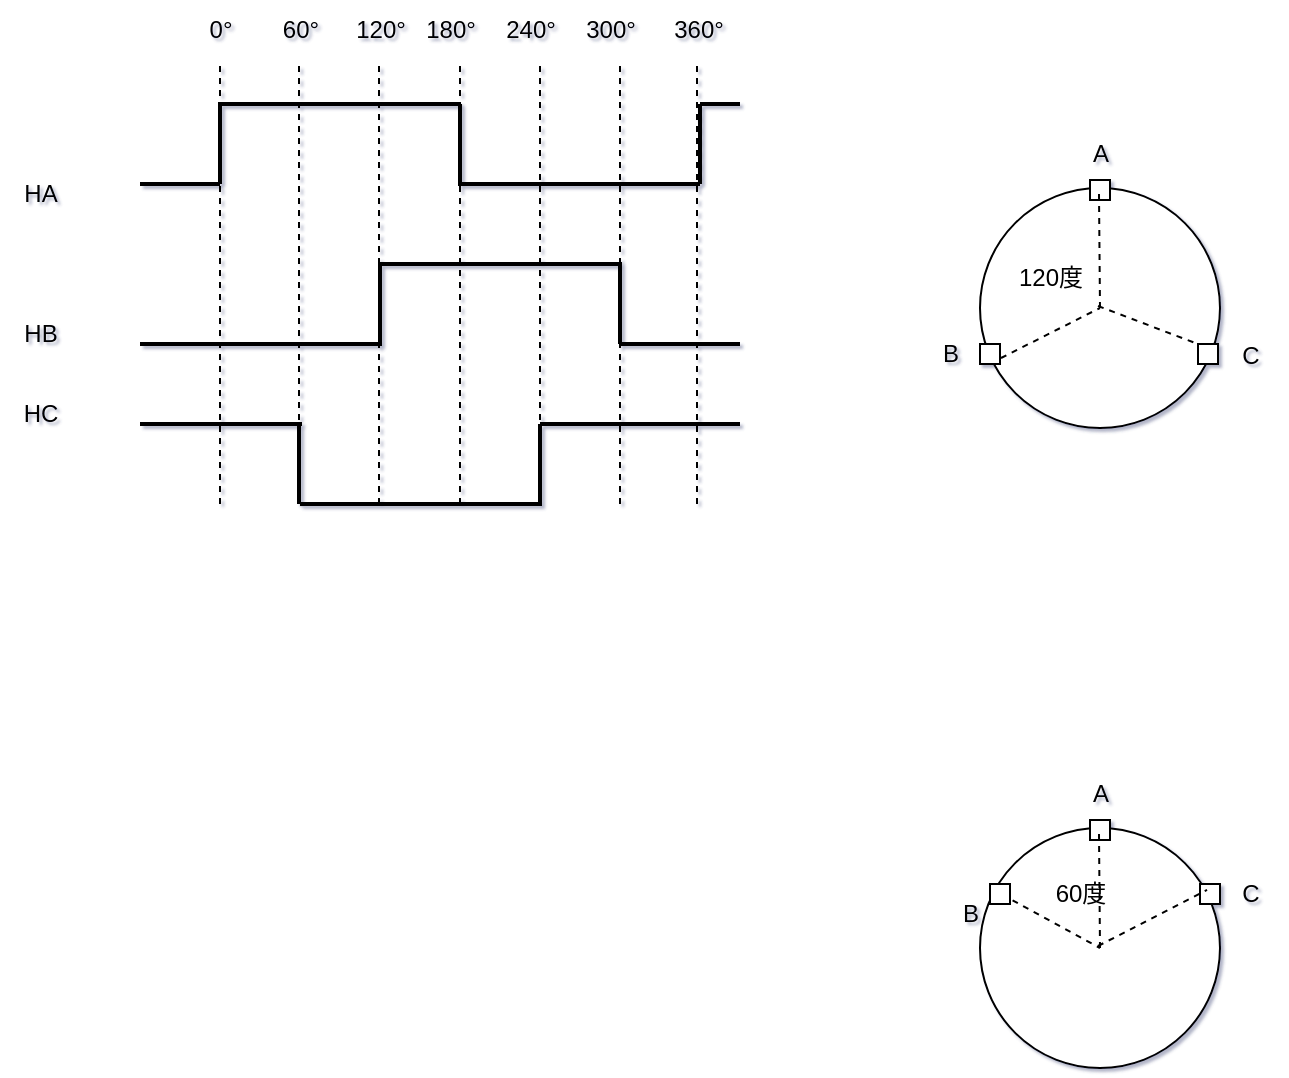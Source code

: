 <mxfile version="24.9.0">
  <diagram name="霍尔传感器使用" id="jZ_4YWDL3ssqv_X1GesC">
    <mxGraphModel dx="954" dy="558" grid="1" gridSize="10" guides="1" tooltips="1" connect="1" arrows="1" fold="1" page="1" pageScale="1" pageWidth="827" pageHeight="1169" math="0" shadow="1">
      <root>
        <mxCell id="0" />
        <mxCell id="1" parent="0" />
        <mxCell id="nKnXS1dDrPCADGeF1BPs-1" value="" style="ellipse;whiteSpace=wrap;html=1;aspect=fixed;" vertex="1" parent="1">
          <mxGeometry x="580" y="402" width="120" height="120" as="geometry" />
        </mxCell>
        <mxCell id="nKnXS1dDrPCADGeF1BPs-2" value="A" style="text;html=1;align=center;verticalAlign=middle;resizable=0;points=[];autosize=1;strokeColor=none;fillColor=none;" vertex="1" parent="1">
          <mxGeometry x="625" y="370" width="30" height="30" as="geometry" />
        </mxCell>
        <mxCell id="nKnXS1dDrPCADGeF1BPs-3" value="B" style="text;html=1;align=center;verticalAlign=middle;resizable=0;points=[];autosize=1;strokeColor=none;fillColor=none;" vertex="1" parent="1">
          <mxGeometry x="550" y="470" width="30" height="30" as="geometry" />
        </mxCell>
        <mxCell id="nKnXS1dDrPCADGeF1BPs-4" value="C" style="text;html=1;align=center;verticalAlign=middle;resizable=0;points=[];autosize=1;strokeColor=none;fillColor=none;" vertex="1" parent="1">
          <mxGeometry x="700" y="471" width="30" height="30" as="geometry" />
        </mxCell>
        <mxCell id="nKnXS1dDrPCADGeF1BPs-5" value="" style="rounded=0;whiteSpace=wrap;html=1;" vertex="1" parent="1">
          <mxGeometry x="635" y="398" width="10" height="10" as="geometry" />
        </mxCell>
        <mxCell id="nKnXS1dDrPCADGeF1BPs-7" value="" style="rounded=0;whiteSpace=wrap;html=1;" vertex="1" parent="1">
          <mxGeometry x="580" y="480" width="10" height="10" as="geometry" />
        </mxCell>
        <mxCell id="nKnXS1dDrPCADGeF1BPs-8" value="" style="rounded=0;whiteSpace=wrap;html=1;" vertex="1" parent="1">
          <mxGeometry x="689" y="480" width="10" height="10" as="geometry" />
        </mxCell>
        <mxCell id="nKnXS1dDrPCADGeF1BPs-15" value="" style="endArrow=none;dashed=1;html=1;rounded=0;" edge="1" parent="1">
          <mxGeometry width="50" height="50" relative="1" as="geometry">
            <mxPoint x="640" y="462" as="sourcePoint" />
            <mxPoint x="639.5" y="405" as="targetPoint" />
          </mxGeometry>
        </mxCell>
        <mxCell id="nKnXS1dDrPCADGeF1BPs-16" value="" style="endArrow=none;dashed=1;html=1;rounded=0;entryX=0.5;entryY=0.5;entryDx=0;entryDy=0;entryPerimeter=0;" edge="1" parent="1" target="nKnXS1dDrPCADGeF1BPs-1">
          <mxGeometry width="50" height="50" relative="1" as="geometry">
            <mxPoint x="590.5" y="487" as="sourcePoint" />
            <mxPoint x="625" y="470" as="targetPoint" />
          </mxGeometry>
        </mxCell>
        <mxCell id="nKnXS1dDrPCADGeF1BPs-17" value="" style="endArrow=none;dashed=1;html=1;rounded=0;entryX=0;entryY=0;entryDx=0;entryDy=0;" edge="1" parent="1" target="nKnXS1dDrPCADGeF1BPs-8">
          <mxGeometry width="50" height="50" relative="1" as="geometry">
            <mxPoint x="639" y="461" as="sourcePoint" />
            <mxPoint x="699" y="501" as="targetPoint" />
          </mxGeometry>
        </mxCell>
        <mxCell id="nKnXS1dDrPCADGeF1BPs-18" value="120度" style="text;html=1;align=center;verticalAlign=middle;resizable=0;points=[];autosize=1;strokeColor=none;fillColor=none;" vertex="1" parent="1">
          <mxGeometry x="585" y="432" width="60" height="30" as="geometry" />
        </mxCell>
        <mxCell id="nKnXS1dDrPCADGeF1BPs-19" value="" style="endArrow=none;html=1;rounded=0;strokeWidth=2;" edge="1" parent="1">
          <mxGeometry width="50" height="50" relative="1" as="geometry">
            <mxPoint x="160" y="400" as="sourcePoint" />
            <mxPoint x="200" y="400" as="targetPoint" />
          </mxGeometry>
        </mxCell>
        <mxCell id="nKnXS1dDrPCADGeF1BPs-20" value="" style="endArrow=none;html=1;rounded=0;strokeWidth=2;" edge="1" parent="1">
          <mxGeometry width="50" height="50" relative="1" as="geometry">
            <mxPoint x="200" y="400" as="sourcePoint" />
            <mxPoint x="200" y="360" as="targetPoint" />
          </mxGeometry>
        </mxCell>
        <mxCell id="nKnXS1dDrPCADGeF1BPs-21" value="" style="endArrow=none;html=1;rounded=0;strokeWidth=2;" edge="1" parent="1">
          <mxGeometry width="50" height="50" relative="1" as="geometry">
            <mxPoint x="199" y="360" as="sourcePoint" />
            <mxPoint x="320" y="360" as="targetPoint" />
          </mxGeometry>
        </mxCell>
        <mxCell id="nKnXS1dDrPCADGeF1BPs-22" value="" style="endArrow=none;html=1;rounded=0;strokeWidth=2;" edge="1" parent="1">
          <mxGeometry width="50" height="50" relative="1" as="geometry">
            <mxPoint x="320" y="400" as="sourcePoint" />
            <mxPoint x="320" y="360" as="targetPoint" />
          </mxGeometry>
        </mxCell>
        <mxCell id="nKnXS1dDrPCADGeF1BPs-23" value="" style="endArrow=none;html=1;rounded=0;strokeWidth=2;" edge="1" parent="1">
          <mxGeometry width="50" height="50" relative="1" as="geometry">
            <mxPoint x="319" y="400" as="sourcePoint" />
            <mxPoint x="440" y="400" as="targetPoint" />
          </mxGeometry>
        </mxCell>
        <mxCell id="nKnXS1dDrPCADGeF1BPs-24" value="0°" style="text;html=1;align=center;verticalAlign=middle;resizable=0;points=[];autosize=1;strokeColor=none;fillColor=none;" vertex="1" parent="1">
          <mxGeometry x="185" y="308" width="30" height="30" as="geometry" />
        </mxCell>
        <mxCell id="nKnXS1dDrPCADGeF1BPs-25" value="60°" style="text;html=1;align=center;verticalAlign=middle;resizable=0;points=[];autosize=1;strokeColor=none;fillColor=none;" vertex="1" parent="1">
          <mxGeometry x="220" y="308" width="40" height="30" as="geometry" />
        </mxCell>
        <mxCell id="nKnXS1dDrPCADGeF1BPs-26" value="120°" style="text;html=1;align=center;verticalAlign=middle;resizable=0;points=[];autosize=1;strokeColor=none;fillColor=none;" vertex="1" parent="1">
          <mxGeometry x="255" y="308" width="50" height="30" as="geometry" />
        </mxCell>
        <mxCell id="nKnXS1dDrPCADGeF1BPs-27" value="180°" style="text;html=1;align=center;verticalAlign=middle;resizable=0;points=[];autosize=1;strokeColor=none;fillColor=none;" vertex="1" parent="1">
          <mxGeometry x="290" y="308" width="50" height="30" as="geometry" />
        </mxCell>
        <mxCell id="nKnXS1dDrPCADGeF1BPs-28" value="240°" style="text;html=1;align=center;verticalAlign=middle;resizable=0;points=[];autosize=1;strokeColor=none;fillColor=none;" vertex="1" parent="1">
          <mxGeometry x="330" y="308" width="50" height="30" as="geometry" />
        </mxCell>
        <mxCell id="nKnXS1dDrPCADGeF1BPs-29" value="300°" style="text;html=1;align=center;verticalAlign=middle;resizable=0;points=[];autosize=1;strokeColor=none;fillColor=none;" vertex="1" parent="1">
          <mxGeometry x="370" y="308" width="50" height="30" as="geometry" />
        </mxCell>
        <mxCell id="nKnXS1dDrPCADGeF1BPs-30" value="360°" style="text;html=1;align=center;verticalAlign=middle;resizable=0;points=[];autosize=1;strokeColor=none;fillColor=none;" vertex="1" parent="1">
          <mxGeometry x="414" y="308" width="50" height="30" as="geometry" />
        </mxCell>
        <mxCell id="nKnXS1dDrPCADGeF1BPs-31" value="" style="endArrow=none;html=1;rounded=0;strokeWidth=2;" edge="1" parent="1">
          <mxGeometry width="50" height="50" relative="1" as="geometry">
            <mxPoint x="280" y="440" as="sourcePoint" />
            <mxPoint x="401" y="440" as="targetPoint" />
          </mxGeometry>
        </mxCell>
        <mxCell id="nKnXS1dDrPCADGeF1BPs-32" value="" style="endArrow=none;html=1;rounded=0;strokeWidth=2;" edge="1" parent="1">
          <mxGeometry width="50" height="50" relative="1" as="geometry">
            <mxPoint x="280" y="480" as="sourcePoint" />
            <mxPoint x="280" y="440" as="targetPoint" />
          </mxGeometry>
        </mxCell>
        <mxCell id="nKnXS1dDrPCADGeF1BPs-33" value="" style="endArrow=none;html=1;rounded=0;strokeWidth=2;" edge="1" parent="1">
          <mxGeometry width="50" height="50" relative="1" as="geometry">
            <mxPoint x="160" y="480" as="sourcePoint" />
            <mxPoint x="281" y="480" as="targetPoint" />
          </mxGeometry>
        </mxCell>
        <mxCell id="nKnXS1dDrPCADGeF1BPs-34" value="" style="endArrow=none;html=1;rounded=0;strokeWidth=2;" edge="1" parent="1">
          <mxGeometry width="50" height="50" relative="1" as="geometry">
            <mxPoint x="400" y="480" as="sourcePoint" />
            <mxPoint x="400" y="440" as="targetPoint" />
          </mxGeometry>
        </mxCell>
        <mxCell id="nKnXS1dDrPCADGeF1BPs-35" value="" style="endArrow=none;html=1;rounded=0;strokeWidth=2;" edge="1" parent="1">
          <mxGeometry width="50" height="50" relative="1" as="geometry">
            <mxPoint x="400" y="480" as="sourcePoint" />
            <mxPoint x="460" y="480" as="targetPoint" />
          </mxGeometry>
        </mxCell>
        <mxCell id="nKnXS1dDrPCADGeF1BPs-36" value="" style="endArrow=none;html=1;rounded=0;strokeWidth=2;" edge="1" parent="1">
          <mxGeometry width="50" height="50" relative="1" as="geometry">
            <mxPoint x="360" y="520" as="sourcePoint" />
            <mxPoint x="460" y="520" as="targetPoint" />
          </mxGeometry>
        </mxCell>
        <mxCell id="nKnXS1dDrPCADGeF1BPs-37" value="" style="endArrow=none;html=1;rounded=0;strokeWidth=2;" edge="1" parent="1">
          <mxGeometry width="50" height="50" relative="1" as="geometry">
            <mxPoint x="440" y="400" as="sourcePoint" />
            <mxPoint x="440" y="360" as="targetPoint" />
          </mxGeometry>
        </mxCell>
        <mxCell id="nKnXS1dDrPCADGeF1BPs-38" value="" style="endArrow=none;html=1;rounded=0;strokeWidth=2;" edge="1" parent="1">
          <mxGeometry width="50" height="50" relative="1" as="geometry">
            <mxPoint x="440" y="360" as="sourcePoint" />
            <mxPoint x="460" y="360" as="targetPoint" />
          </mxGeometry>
        </mxCell>
        <mxCell id="nKnXS1dDrPCADGeF1BPs-39" value="" style="endArrow=none;html=1;rounded=0;strokeWidth=2;" edge="1" parent="1">
          <mxGeometry width="50" height="50" relative="1" as="geometry">
            <mxPoint x="240" y="560" as="sourcePoint" />
            <mxPoint x="361" y="560" as="targetPoint" />
          </mxGeometry>
        </mxCell>
        <mxCell id="nKnXS1dDrPCADGeF1BPs-40" value="" style="endArrow=none;html=1;rounded=0;strokeWidth=2;" edge="1" parent="1">
          <mxGeometry width="50" height="50" relative="1" as="geometry">
            <mxPoint x="360" y="560" as="sourcePoint" />
            <mxPoint x="360" y="520" as="targetPoint" />
          </mxGeometry>
        </mxCell>
        <mxCell id="nKnXS1dDrPCADGeF1BPs-41" value="" style="endArrow=none;html=1;rounded=0;strokeWidth=2;" edge="1" parent="1">
          <mxGeometry width="50" height="50" relative="1" as="geometry">
            <mxPoint x="160" y="520" as="sourcePoint" />
            <mxPoint x="241" y="520" as="targetPoint" />
          </mxGeometry>
        </mxCell>
        <mxCell id="nKnXS1dDrPCADGeF1BPs-42" value="" style="endArrow=none;html=1;rounded=0;strokeWidth=2;" edge="1" parent="1">
          <mxGeometry width="50" height="50" relative="1" as="geometry">
            <mxPoint x="239.5" y="560" as="sourcePoint" />
            <mxPoint x="239.5" y="520" as="targetPoint" />
          </mxGeometry>
        </mxCell>
        <mxCell id="nKnXS1dDrPCADGeF1BPs-43" value="HA" style="text;html=1;align=center;verticalAlign=middle;resizable=0;points=[];autosize=1;strokeColor=none;fillColor=none;" vertex="1" parent="1">
          <mxGeometry x="90" y="390" width="40" height="30" as="geometry" />
        </mxCell>
        <mxCell id="nKnXS1dDrPCADGeF1BPs-44" value="HB" style="text;html=1;align=center;verticalAlign=middle;resizable=0;points=[];autosize=1;strokeColor=none;fillColor=none;" vertex="1" parent="1">
          <mxGeometry x="90" y="460" width="40" height="30" as="geometry" />
        </mxCell>
        <mxCell id="nKnXS1dDrPCADGeF1BPs-45" value="HC" style="text;html=1;align=center;verticalAlign=middle;resizable=0;points=[];autosize=1;strokeColor=none;fillColor=none;" vertex="1" parent="1">
          <mxGeometry x="90" y="500" width="40" height="30" as="geometry" />
        </mxCell>
        <mxCell id="nKnXS1dDrPCADGeF1BPs-46" value="" style="endArrow=none;dashed=1;html=1;rounded=0;" edge="1" parent="1" target="nKnXS1dDrPCADGeF1BPs-24">
          <mxGeometry width="50" height="50" relative="1" as="geometry">
            <mxPoint x="200" y="560" as="sourcePoint" />
            <mxPoint x="199.5" y="350" as="targetPoint" />
          </mxGeometry>
        </mxCell>
        <mxCell id="nKnXS1dDrPCADGeF1BPs-47" value="" style="endArrow=none;dashed=1;html=1;rounded=0;" edge="1" parent="1">
          <mxGeometry width="50" height="50" relative="1" as="geometry">
            <mxPoint x="239.5" y="560" as="sourcePoint" />
            <mxPoint x="239.5" y="338" as="targetPoint" />
          </mxGeometry>
        </mxCell>
        <mxCell id="nKnXS1dDrPCADGeF1BPs-48" value="" style="endArrow=none;dashed=1;html=1;rounded=0;" edge="1" parent="1">
          <mxGeometry width="50" height="50" relative="1" as="geometry">
            <mxPoint x="279.5" y="560" as="sourcePoint" />
            <mxPoint x="279.5" y="338" as="targetPoint" />
          </mxGeometry>
        </mxCell>
        <mxCell id="nKnXS1dDrPCADGeF1BPs-49" value="" style="endArrow=none;dashed=1;html=1;rounded=0;" edge="1" parent="1">
          <mxGeometry width="50" height="50" relative="1" as="geometry">
            <mxPoint x="320" y="560" as="sourcePoint" />
            <mxPoint x="320" y="338" as="targetPoint" />
          </mxGeometry>
        </mxCell>
        <mxCell id="nKnXS1dDrPCADGeF1BPs-50" value="" style="endArrow=none;dashed=1;html=1;rounded=0;" edge="1" parent="1">
          <mxGeometry width="50" height="50" relative="1" as="geometry">
            <mxPoint x="360" y="560" as="sourcePoint" />
            <mxPoint x="360" y="338" as="targetPoint" />
          </mxGeometry>
        </mxCell>
        <mxCell id="nKnXS1dDrPCADGeF1BPs-51" value="" style="endArrow=none;dashed=1;html=1;rounded=0;" edge="1" parent="1">
          <mxGeometry width="50" height="50" relative="1" as="geometry">
            <mxPoint x="400" y="560" as="sourcePoint" />
            <mxPoint x="400" y="338" as="targetPoint" />
          </mxGeometry>
        </mxCell>
        <mxCell id="nKnXS1dDrPCADGeF1BPs-52" value="" style="endArrow=none;dashed=1;html=1;rounded=0;" edge="1" parent="1">
          <mxGeometry width="50" height="50" relative="1" as="geometry">
            <mxPoint x="438.5" y="560" as="sourcePoint" />
            <mxPoint x="438.5" y="338" as="targetPoint" />
          </mxGeometry>
        </mxCell>
        <mxCell id="nKnXS1dDrPCADGeF1BPs-53" value="" style="ellipse;whiteSpace=wrap;html=1;aspect=fixed;" vertex="1" parent="1">
          <mxGeometry x="580" y="722" width="120" height="120" as="geometry" />
        </mxCell>
        <mxCell id="nKnXS1dDrPCADGeF1BPs-54" value="A" style="text;html=1;align=center;verticalAlign=middle;resizable=0;points=[];autosize=1;strokeColor=none;fillColor=none;" vertex="1" parent="1">
          <mxGeometry x="625" y="690" width="30" height="30" as="geometry" />
        </mxCell>
        <mxCell id="nKnXS1dDrPCADGeF1BPs-55" value="B" style="text;html=1;align=center;verticalAlign=middle;resizable=0;points=[];autosize=1;strokeColor=none;fillColor=none;" vertex="1" parent="1">
          <mxGeometry x="560" y="750" width="30" height="30" as="geometry" />
        </mxCell>
        <mxCell id="nKnXS1dDrPCADGeF1BPs-56" value="C" style="text;html=1;align=center;verticalAlign=middle;resizable=0;points=[];autosize=1;strokeColor=none;fillColor=none;" vertex="1" parent="1">
          <mxGeometry x="700" y="740" width="30" height="30" as="geometry" />
        </mxCell>
        <mxCell id="nKnXS1dDrPCADGeF1BPs-57" value="" style="rounded=0;whiteSpace=wrap;html=1;" vertex="1" parent="1">
          <mxGeometry x="635" y="718" width="10" height="10" as="geometry" />
        </mxCell>
        <mxCell id="nKnXS1dDrPCADGeF1BPs-59" value="" style="rounded=0;whiteSpace=wrap;html=1;" vertex="1" parent="1">
          <mxGeometry x="690" y="750" width="10" height="10" as="geometry" />
        </mxCell>
        <mxCell id="nKnXS1dDrPCADGeF1BPs-60" value="" style="endArrow=none;dashed=1;html=1;rounded=0;" edge="1" parent="1">
          <mxGeometry width="50" height="50" relative="1" as="geometry">
            <mxPoint x="640" y="782" as="sourcePoint" />
            <mxPoint x="639.5" y="725" as="targetPoint" />
          </mxGeometry>
        </mxCell>
        <mxCell id="nKnXS1dDrPCADGeF1BPs-61" value="" style="endArrow=none;dashed=1;html=1;rounded=0;entryX=0.5;entryY=0.5;entryDx=0;entryDy=0;entryPerimeter=0;exitX=0.075;exitY=0.242;exitDx=0;exitDy=0;exitPerimeter=0;" edge="1" parent="1" target="nKnXS1dDrPCADGeF1BPs-53" source="nKnXS1dDrPCADGeF1BPs-58">
          <mxGeometry width="50" height="50" relative="1" as="geometry">
            <mxPoint x="590.5" y="807" as="sourcePoint" />
            <mxPoint x="625" y="790" as="targetPoint" />
          </mxGeometry>
        </mxCell>
        <mxCell id="nKnXS1dDrPCADGeF1BPs-62" value="" style="endArrow=none;dashed=1;html=1;rounded=0;entryX=0.946;entryY=0.258;entryDx=0;entryDy=0;entryPerimeter=0;" edge="1" parent="1" target="nKnXS1dDrPCADGeF1BPs-53">
          <mxGeometry width="50" height="50" relative="1" as="geometry">
            <mxPoint x="639" y="781" as="sourcePoint" />
            <mxPoint x="699" y="821" as="targetPoint" />
          </mxGeometry>
        </mxCell>
        <mxCell id="nKnXS1dDrPCADGeF1BPs-63" value="60度" style="text;html=1;align=center;verticalAlign=middle;resizable=0;points=[];autosize=1;strokeColor=none;fillColor=none;" vertex="1" parent="1">
          <mxGeometry x="605" y="740" width="50" height="30" as="geometry" />
        </mxCell>
        <mxCell id="nKnXS1dDrPCADGeF1BPs-64" value="" style="endArrow=none;dashed=1;html=1;rounded=0;entryX=0.5;entryY=0.5;entryDx=0;entryDy=0;entryPerimeter=0;exitX=0.075;exitY=0.242;exitDx=0;exitDy=0;exitPerimeter=0;" edge="1" parent="1" source="nKnXS1dDrPCADGeF1BPs-53" target="nKnXS1dDrPCADGeF1BPs-58">
          <mxGeometry width="50" height="50" relative="1" as="geometry">
            <mxPoint x="589" y="751" as="sourcePoint" />
            <mxPoint x="640" y="782" as="targetPoint" />
          </mxGeometry>
        </mxCell>
        <mxCell id="nKnXS1dDrPCADGeF1BPs-58" value="" style="rounded=0;whiteSpace=wrap;html=1;" vertex="1" parent="1">
          <mxGeometry x="585" y="750" width="10" height="10" as="geometry" />
        </mxCell>
      </root>
    </mxGraphModel>
  </diagram>
</mxfile>
